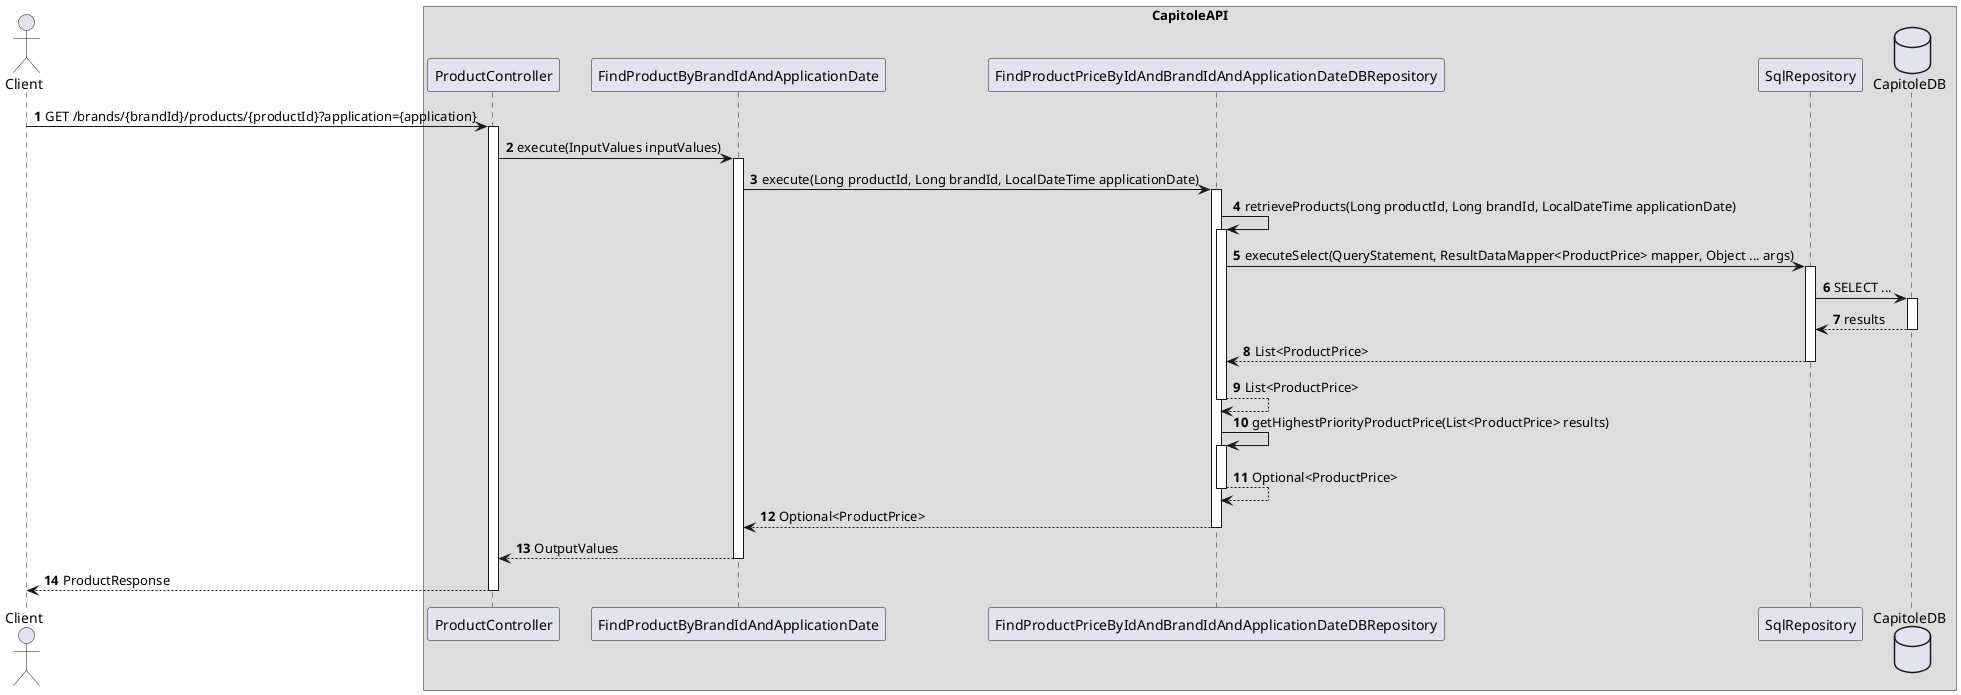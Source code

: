 @startuml GET-product_price-200-ok
autonumber

actor Client

box CapitoleAPI
    participant ProductController
    participant FindProductByBrandIdAndApplicationDate
    participant FindProductPriceByIdAndBrandIdAndApplicationDateDBRepository
    participant SqlRepository
    database CapitoleDB
end box

Client -> ProductController: GET /brands/{brandId}/products/{productId}?application={application}
activate ProductController
    ProductController -> FindProductByBrandIdAndApplicationDate: execute(InputValues inputValues)
    activate FindProductByBrandIdAndApplicationDate
        FindProductByBrandIdAndApplicationDate -> FindProductPriceByIdAndBrandIdAndApplicationDateDBRepository: execute(Long productId, Long brandId, LocalDateTime applicationDate)
        activate FindProductPriceByIdAndBrandIdAndApplicationDateDBRepository
            FindProductPriceByIdAndBrandIdAndApplicationDateDBRepository -> FindProductPriceByIdAndBrandIdAndApplicationDateDBRepository: retrieveProducts(Long productId, Long brandId, LocalDateTime applicationDate)
            activate FindProductPriceByIdAndBrandIdAndApplicationDateDBRepository
                FindProductPriceByIdAndBrandIdAndApplicationDateDBRepository -> SqlRepository: executeSelect(QueryStatement, ResultDataMapper<ProductPrice> mapper, Object ... args)
                activate SqlRepository
                    SqlRepository -> CapitoleDB: SELECT ...
                        activate CapitoleDB
                        return results
                return List<ProductPrice>
            return List<ProductPrice>

            FindProductPriceByIdAndBrandIdAndApplicationDateDBRepository -> FindProductPriceByIdAndBrandIdAndApplicationDateDBRepository: getHighestPriorityProductPrice(List<ProductPrice> results)
                activate FindProductPriceByIdAndBrandIdAndApplicationDateDBRepository
                return Optional<ProductPrice>
        return Optional<ProductPrice>
    return OutputValues
return ProductResponse
@enduml